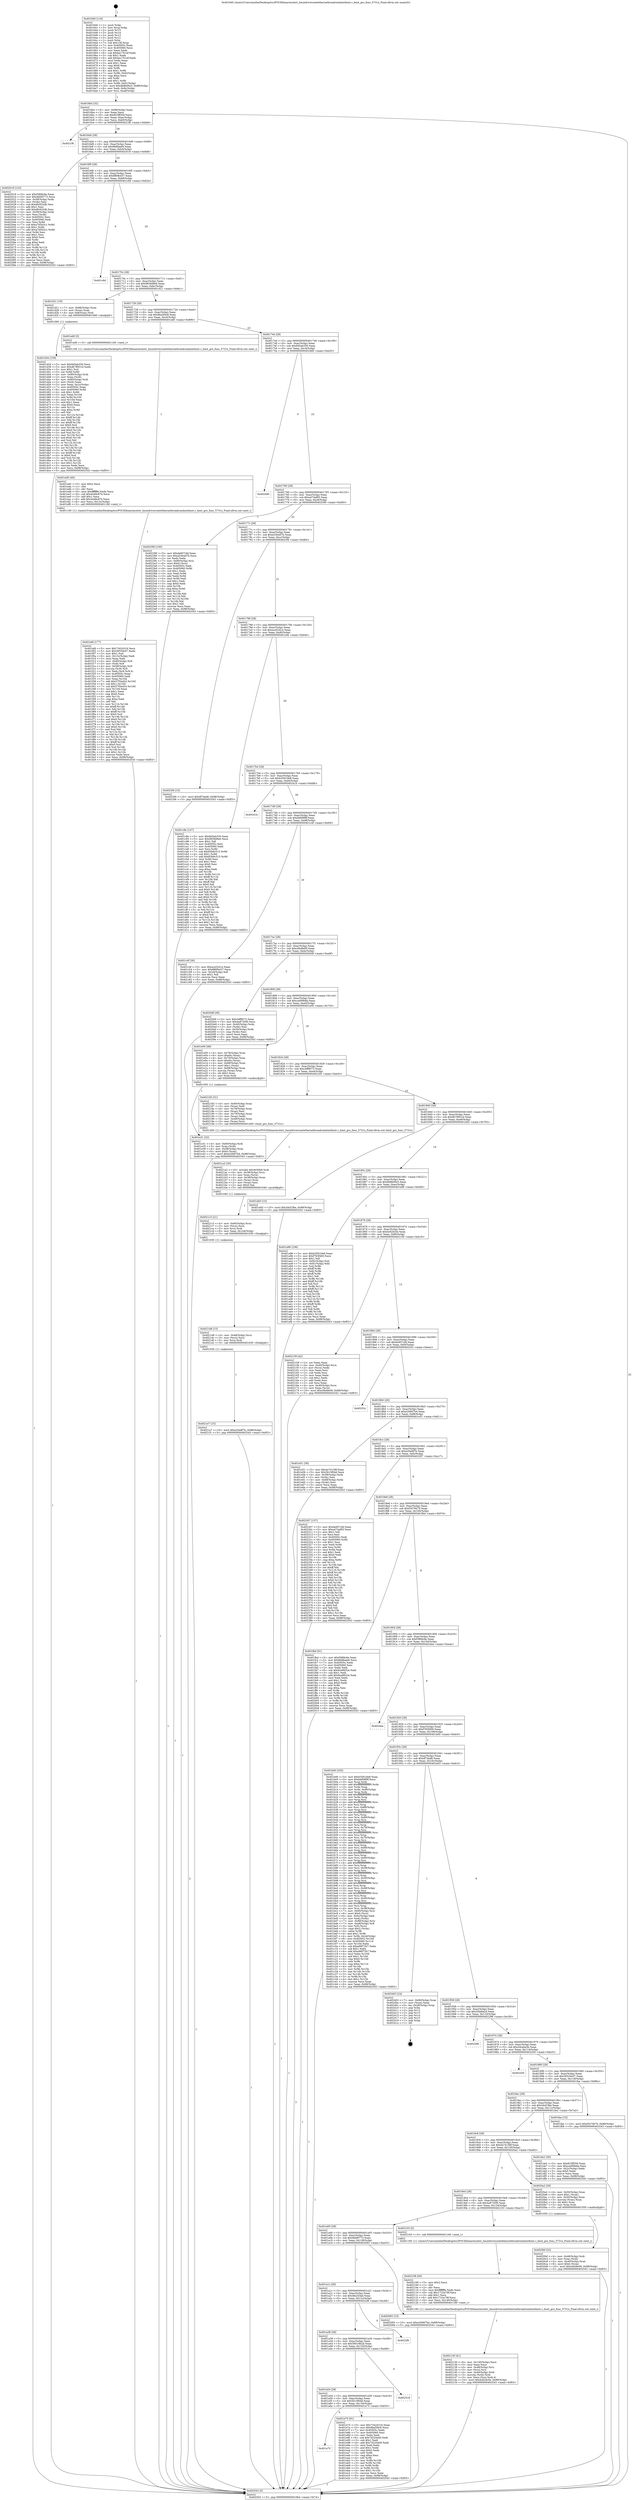 digraph "0x401640" {
  label = "0x401640 (/mnt/c/Users/mathe/Desktop/tcc/POCII/binaries/extr_linuxdriversnetethernetbroadcombnxtbnxt.c_bnxt_gro_func_5731x_Final-ollvm.out::main(0))"
  labelloc = "t"
  node[shape=record]

  Entry [label="",width=0.3,height=0.3,shape=circle,fillcolor=black,style=filled]
  "0x4016b4" [label="{
     0x4016b4 [32]\l
     | [instrs]\l
     &nbsp;&nbsp;0x4016b4 \<+6\>: mov -0x98(%rbp),%eax\l
     &nbsp;&nbsp;0x4016ba \<+2\>: mov %eax,%ecx\l
     &nbsp;&nbsp;0x4016bc \<+6\>: sub $0x823ff359,%ecx\l
     &nbsp;&nbsp;0x4016c2 \<+6\>: mov %eax,-0xac(%rbp)\l
     &nbsp;&nbsp;0x4016c8 \<+6\>: mov %ecx,-0xb0(%rbp)\l
     &nbsp;&nbsp;0x4016ce \<+6\>: je 00000000004021f6 \<main+0xbb6\>\l
  }"]
  "0x4021f6" [label="{
     0x4021f6\l
  }", style=dashed]
  "0x4016d4" [label="{
     0x4016d4 [28]\l
     | [instrs]\l
     &nbsp;&nbsp;0x4016d4 \<+5\>: jmp 00000000004016d9 \<main+0x99\>\l
     &nbsp;&nbsp;0x4016d9 \<+6\>: mov -0xac(%rbp),%eax\l
     &nbsp;&nbsp;0x4016df \<+5\>: sub $0x8b88aef4,%eax\l
     &nbsp;&nbsp;0x4016e4 \<+6\>: mov %eax,-0xb4(%rbp)\l
     &nbsp;&nbsp;0x4016ea \<+6\>: je 0000000000402018 \<main+0x9d8\>\l
  }"]
  Exit [label="",width=0.3,height=0.3,shape=circle,fillcolor=black,style=filled,peripheries=2]
  "0x402018" [label="{
     0x402018 [123]\l
     | [instrs]\l
     &nbsp;&nbsp;0x402018 \<+5\>: mov $0xf38fdc6e,%eax\l
     &nbsp;&nbsp;0x40201d \<+5\>: mov $0x4bbf0773,%ecx\l
     &nbsp;&nbsp;0x402022 \<+4\>: mov -0x58(%rbp),%rdx\l
     &nbsp;&nbsp;0x402026 \<+2\>: mov (%rdx),%esi\l
     &nbsp;&nbsp;0x402028 \<+6\>: sub $0xdfc922db,%esi\l
     &nbsp;&nbsp;0x40202e \<+3\>: add $0x1,%esi\l
     &nbsp;&nbsp;0x402031 \<+6\>: add $0xdfc922db,%esi\l
     &nbsp;&nbsp;0x402037 \<+4\>: mov -0x58(%rbp),%rdx\l
     &nbsp;&nbsp;0x40203b \<+2\>: mov %esi,(%rdx)\l
     &nbsp;&nbsp;0x40203d \<+7\>: mov 0x40505c,%esi\l
     &nbsp;&nbsp;0x402044 \<+7\>: mov 0x405060,%edi\l
     &nbsp;&nbsp;0x40204b \<+3\>: mov %esi,%r8d\l
     &nbsp;&nbsp;0x40204e \<+7\>: sub $0xa7d5b3c1,%r8d\l
     &nbsp;&nbsp;0x402055 \<+4\>: sub $0x1,%r8d\l
     &nbsp;&nbsp;0x402059 \<+7\>: add $0xa7d5b3c1,%r8d\l
     &nbsp;&nbsp;0x402060 \<+4\>: imul %r8d,%esi\l
     &nbsp;&nbsp;0x402064 \<+3\>: and $0x1,%esi\l
     &nbsp;&nbsp;0x402067 \<+3\>: cmp $0x0,%esi\l
     &nbsp;&nbsp;0x40206a \<+4\>: sete %r9b\l
     &nbsp;&nbsp;0x40206e \<+3\>: cmp $0xa,%edi\l
     &nbsp;&nbsp;0x402071 \<+4\>: setl %r10b\l
     &nbsp;&nbsp;0x402075 \<+3\>: mov %r9b,%r11b\l
     &nbsp;&nbsp;0x402078 \<+3\>: and %r10b,%r11b\l
     &nbsp;&nbsp;0x40207b \<+3\>: xor %r10b,%r9b\l
     &nbsp;&nbsp;0x40207e \<+3\>: or %r9b,%r11b\l
     &nbsp;&nbsp;0x402081 \<+4\>: test $0x1,%r11b\l
     &nbsp;&nbsp;0x402085 \<+3\>: cmovne %ecx,%eax\l
     &nbsp;&nbsp;0x402088 \<+6\>: mov %eax,-0x98(%rbp)\l
     &nbsp;&nbsp;0x40208e \<+5\>: jmp 0000000000402543 \<main+0xf03\>\l
  }"]
  "0x4016f0" [label="{
     0x4016f0 [28]\l
     | [instrs]\l
     &nbsp;&nbsp;0x4016f0 \<+5\>: jmp 00000000004016f5 \<main+0xb5\>\l
     &nbsp;&nbsp;0x4016f5 \<+6\>: mov -0xac(%rbp),%eax\l
     &nbsp;&nbsp;0x4016fb \<+5\>: sub $0x8f69b437,%eax\l
     &nbsp;&nbsp;0x401700 \<+6\>: mov %eax,-0xb8(%rbp)\l
     &nbsp;&nbsp;0x401706 \<+6\>: je 0000000000401c6d \<main+0x62d\>\l
  }"]
  "0x4021e7" [label="{
     0x4021e7 [15]\l
     | [instrs]\l
     &nbsp;&nbsp;0x4021e7 \<+10\>: movl $0xe20e8f7b,-0x98(%rbp)\l
     &nbsp;&nbsp;0x4021f1 \<+5\>: jmp 0000000000402543 \<main+0xf03\>\l
  }"]
  "0x401c6d" [label="{
     0x401c6d\l
  }", style=dashed]
  "0x40170c" [label="{
     0x40170c [28]\l
     | [instrs]\l
     &nbsp;&nbsp;0x40170c \<+5\>: jmp 0000000000401711 \<main+0xd1\>\l
     &nbsp;&nbsp;0x401711 \<+6\>: mov -0xac(%rbp),%eax\l
     &nbsp;&nbsp;0x401717 \<+5\>: sub $0x9839d9e0,%eax\l
     &nbsp;&nbsp;0x40171c \<+6\>: mov %eax,-0xbc(%rbp)\l
     &nbsp;&nbsp;0x401722 \<+6\>: je 0000000000401d21 \<main+0x6e1\>\l
  }"]
  "0x4021d8" [label="{
     0x4021d8 [15]\l
     | [instrs]\l
     &nbsp;&nbsp;0x4021d8 \<+4\>: mov -0x48(%rbp),%rcx\l
     &nbsp;&nbsp;0x4021dc \<+3\>: mov (%rcx),%rcx\l
     &nbsp;&nbsp;0x4021df \<+3\>: mov %rcx,%rdi\l
     &nbsp;&nbsp;0x4021e2 \<+5\>: call 0000000000401030 \<free@plt\>\l
     | [calls]\l
     &nbsp;&nbsp;0x401030 \{1\} (unknown)\l
  }"]
  "0x401d21" [label="{
     0x401d21 [19]\l
     | [instrs]\l
     &nbsp;&nbsp;0x401d21 \<+7\>: mov -0x88(%rbp),%rax\l
     &nbsp;&nbsp;0x401d28 \<+3\>: mov (%rax),%rax\l
     &nbsp;&nbsp;0x401d2b \<+4\>: mov 0x8(%rax),%rdi\l
     &nbsp;&nbsp;0x401d2f \<+5\>: call 0000000000401060 \<atoi@plt\>\l
     | [calls]\l
     &nbsp;&nbsp;0x401060 \{1\} (unknown)\l
  }"]
  "0x401728" [label="{
     0x401728 [28]\l
     | [instrs]\l
     &nbsp;&nbsp;0x401728 \<+5\>: jmp 000000000040172d \<main+0xed\>\l
     &nbsp;&nbsp;0x40172d \<+6\>: mov -0xac(%rbp),%eax\l
     &nbsp;&nbsp;0x401733 \<+5\>: sub $0x9ba5f4c8,%eax\l
     &nbsp;&nbsp;0x401738 \<+6\>: mov %eax,-0xc0(%rbp)\l
     &nbsp;&nbsp;0x40173e \<+6\>: je 0000000000401ed0 \<main+0x890\>\l
  }"]
  "0x4021c3" [label="{
     0x4021c3 [21]\l
     | [instrs]\l
     &nbsp;&nbsp;0x4021c3 \<+4\>: mov -0x60(%rbp),%rcx\l
     &nbsp;&nbsp;0x4021c7 \<+3\>: mov (%rcx),%rcx\l
     &nbsp;&nbsp;0x4021ca \<+3\>: mov %rcx,%rdi\l
     &nbsp;&nbsp;0x4021cd \<+6\>: mov %eax,-0x144(%rbp)\l
     &nbsp;&nbsp;0x4021d3 \<+5\>: call 0000000000401030 \<free@plt\>\l
     | [calls]\l
     &nbsp;&nbsp;0x401030 \{1\} (unknown)\l
  }"]
  "0x401ed0" [label="{
     0x401ed0 [5]\l
     | [instrs]\l
     &nbsp;&nbsp;0x401ed0 \<+5\>: call 0000000000401160 \<next_i\>\l
     | [calls]\l
     &nbsp;&nbsp;0x401160 \{1\} (/mnt/c/Users/mathe/Desktop/tcc/POCII/binaries/extr_linuxdriversnetethernetbroadcombnxtbnxt.c_bnxt_gro_func_5731x_Final-ollvm.out::next_i)\l
  }"]
  "0x401744" [label="{
     0x401744 [28]\l
     | [instrs]\l
     &nbsp;&nbsp;0x401744 \<+5\>: jmp 0000000000401749 \<main+0x109\>\l
     &nbsp;&nbsp;0x401749 \<+6\>: mov -0xac(%rbp),%eax\l
     &nbsp;&nbsp;0x40174f \<+5\>: sub $0x9d3ab330,%eax\l
     &nbsp;&nbsp;0x401754 \<+6\>: mov %eax,-0xc4(%rbp)\l
     &nbsp;&nbsp;0x40175a \<+6\>: je 0000000000402460 \<main+0xe20\>\l
  }"]
  "0x4021a2" [label="{
     0x4021a2 [33]\l
     | [instrs]\l
     &nbsp;&nbsp;0x4021a2 \<+10\>: movabs $0x4030b6,%rdi\l
     &nbsp;&nbsp;0x4021ac \<+4\>: mov -0x38(%rbp),%rcx\l
     &nbsp;&nbsp;0x4021b0 \<+3\>: mov %rax,(%rcx)\l
     &nbsp;&nbsp;0x4021b3 \<+4\>: mov -0x38(%rbp),%rax\l
     &nbsp;&nbsp;0x4021b7 \<+3\>: mov (%rax),%rax\l
     &nbsp;&nbsp;0x4021ba \<+2\>: mov (%rax),%esi\l
     &nbsp;&nbsp;0x4021bc \<+2\>: mov $0x0,%al\l
     &nbsp;&nbsp;0x4021be \<+5\>: call 0000000000401040 \<printf@plt\>\l
     | [calls]\l
     &nbsp;&nbsp;0x401040 \{1\} (unknown)\l
  }"]
  "0x402460" [label="{
     0x402460\l
  }", style=dashed]
  "0x401760" [label="{
     0x401760 [28]\l
     | [instrs]\l
     &nbsp;&nbsp;0x401760 \<+5\>: jmp 0000000000401765 \<main+0x125\>\l
     &nbsp;&nbsp;0x401765 \<+6\>: mov -0xac(%rbp),%eax\l
     &nbsp;&nbsp;0x40176b \<+5\>: sub $0xa474af05,%eax\l
     &nbsp;&nbsp;0x401770 \<+6\>: mov %eax,-0xc8(%rbp)\l
     &nbsp;&nbsp;0x401776 \<+6\>: je 0000000000402390 \<main+0xd50\>\l
  }"]
  "0x402130" [label="{
     0x402130 [41]\l
     | [instrs]\l
     &nbsp;&nbsp;0x402130 \<+6\>: mov -0x140(%rbp),%ecx\l
     &nbsp;&nbsp;0x402136 \<+3\>: imul %eax,%ecx\l
     &nbsp;&nbsp;0x402139 \<+4\>: mov -0x48(%rbp),%rsi\l
     &nbsp;&nbsp;0x40213d \<+3\>: mov (%rsi),%rsi\l
     &nbsp;&nbsp;0x402140 \<+4\>: mov -0x40(%rbp),%rdi\l
     &nbsp;&nbsp;0x402144 \<+3\>: movslq (%rdi),%rdi\l
     &nbsp;&nbsp;0x402147 \<+3\>: mov %ecx,(%rsi,%rdi,4)\l
     &nbsp;&nbsp;0x40214a \<+10\>: movl $0xdc82dc5e,-0x98(%rbp)\l
     &nbsp;&nbsp;0x402154 \<+5\>: jmp 0000000000402543 \<main+0xf03\>\l
  }"]
  "0x402390" [label="{
     0x402390 [100]\l
     | [instrs]\l
     &nbsp;&nbsp;0x402390 \<+5\>: mov $0xde957cfd,%eax\l
     &nbsp;&nbsp;0x402395 \<+5\>: mov $0xa53b4d7b,%ecx\l
     &nbsp;&nbsp;0x40239a \<+2\>: xor %edx,%edx\l
     &nbsp;&nbsp;0x40239c \<+7\>: mov -0x90(%rbp),%rsi\l
     &nbsp;&nbsp;0x4023a3 \<+6\>: movl $0x0,(%rsi)\l
     &nbsp;&nbsp;0x4023a9 \<+7\>: mov 0x40505c,%edi\l
     &nbsp;&nbsp;0x4023b0 \<+8\>: mov 0x405060,%r8d\l
     &nbsp;&nbsp;0x4023b8 \<+3\>: sub $0x1,%edx\l
     &nbsp;&nbsp;0x4023bb \<+3\>: mov %edi,%r9d\l
     &nbsp;&nbsp;0x4023be \<+3\>: add %edx,%r9d\l
     &nbsp;&nbsp;0x4023c1 \<+4\>: imul %r9d,%edi\l
     &nbsp;&nbsp;0x4023c5 \<+3\>: and $0x1,%edi\l
     &nbsp;&nbsp;0x4023c8 \<+3\>: cmp $0x0,%edi\l
     &nbsp;&nbsp;0x4023cb \<+4\>: sete %r10b\l
     &nbsp;&nbsp;0x4023cf \<+4\>: cmp $0xa,%r8d\l
     &nbsp;&nbsp;0x4023d3 \<+4\>: setl %r11b\l
     &nbsp;&nbsp;0x4023d7 \<+3\>: mov %r10b,%bl\l
     &nbsp;&nbsp;0x4023da \<+3\>: and %r11b,%bl\l
     &nbsp;&nbsp;0x4023dd \<+3\>: xor %r11b,%r10b\l
     &nbsp;&nbsp;0x4023e0 \<+3\>: or %r10b,%bl\l
     &nbsp;&nbsp;0x4023e3 \<+3\>: test $0x1,%bl\l
     &nbsp;&nbsp;0x4023e6 \<+3\>: cmovne %ecx,%eax\l
     &nbsp;&nbsp;0x4023e9 \<+6\>: mov %eax,-0x98(%rbp)\l
     &nbsp;&nbsp;0x4023ef \<+5\>: jmp 0000000000402543 \<main+0xf03\>\l
  }"]
  "0x40177c" [label="{
     0x40177c [28]\l
     | [instrs]\l
     &nbsp;&nbsp;0x40177c \<+5\>: jmp 0000000000401781 \<main+0x141\>\l
     &nbsp;&nbsp;0x401781 \<+6\>: mov -0xac(%rbp),%eax\l
     &nbsp;&nbsp;0x401787 \<+5\>: sub $0xa53b4d7b,%eax\l
     &nbsp;&nbsp;0x40178c \<+6\>: mov %eax,-0xcc(%rbp)\l
     &nbsp;&nbsp;0x401792 \<+6\>: je 00000000004023f4 \<main+0xdb4\>\l
  }"]
  "0x402108" [label="{
     0x402108 [40]\l
     | [instrs]\l
     &nbsp;&nbsp;0x402108 \<+5\>: mov $0x2,%ecx\l
     &nbsp;&nbsp;0x40210d \<+1\>: cltd\l
     &nbsp;&nbsp;0x40210e \<+2\>: idiv %ecx\l
     &nbsp;&nbsp;0x402110 \<+6\>: imul $0xfffffffe,%edx,%ecx\l
     &nbsp;&nbsp;0x402116 \<+6\>: sub $0x1722a79f,%ecx\l
     &nbsp;&nbsp;0x40211c \<+3\>: add $0x1,%ecx\l
     &nbsp;&nbsp;0x40211f \<+6\>: add $0x1722a79f,%ecx\l
     &nbsp;&nbsp;0x402125 \<+6\>: mov %ecx,-0x140(%rbp)\l
     &nbsp;&nbsp;0x40212b \<+5\>: call 0000000000401160 \<next_i\>\l
     | [calls]\l
     &nbsp;&nbsp;0x401160 \{1\} (/mnt/c/Users/mathe/Desktop/tcc/POCII/binaries/extr_linuxdriversnetethernetbroadcombnxtbnxt.c_bnxt_gro_func_5731x_Final-ollvm.out::next_i)\l
  }"]
  "0x4023f4" [label="{
     0x4023f4 [15]\l
     | [instrs]\l
     &nbsp;&nbsp;0x4023f4 \<+10\>: movl $0xdf7dad6,-0x98(%rbp)\l
     &nbsp;&nbsp;0x4023fe \<+5\>: jmp 0000000000402543 \<main+0xf03\>\l
  }"]
  "0x401798" [label="{
     0x401798 [28]\l
     | [instrs]\l
     &nbsp;&nbsp;0x401798 \<+5\>: jmp 000000000040179d \<main+0x15d\>\l
     &nbsp;&nbsp;0x40179d \<+6\>: mov -0xac(%rbp),%eax\l
     &nbsp;&nbsp;0x4017a3 \<+5\>: sub $0xace5241e,%eax\l
     &nbsp;&nbsp;0x4017a8 \<+6\>: mov %eax,-0xd0(%rbp)\l
     &nbsp;&nbsp;0x4017ae \<+6\>: je 0000000000401c8e \<main+0x64e\>\l
  }"]
  "0x4020bf" [label="{
     0x4020bf [32]\l
     | [instrs]\l
     &nbsp;&nbsp;0x4020bf \<+4\>: mov -0x48(%rbp),%rdi\l
     &nbsp;&nbsp;0x4020c3 \<+3\>: mov %rax,(%rdi)\l
     &nbsp;&nbsp;0x4020c6 \<+4\>: mov -0x40(%rbp),%rax\l
     &nbsp;&nbsp;0x4020ca \<+6\>: movl $0x0,(%rax)\l
     &nbsp;&nbsp;0x4020d0 \<+10\>: movl $0xc6b4fe09,-0x98(%rbp)\l
     &nbsp;&nbsp;0x4020da \<+5\>: jmp 0000000000402543 \<main+0xf03\>\l
  }"]
  "0x401c8e" [label="{
     0x401c8e [147]\l
     | [instrs]\l
     &nbsp;&nbsp;0x401c8e \<+5\>: mov $0x9d3ab330,%eax\l
     &nbsp;&nbsp;0x401c93 \<+5\>: mov $0x9839d9e0,%ecx\l
     &nbsp;&nbsp;0x401c98 \<+2\>: mov $0x1,%dl\l
     &nbsp;&nbsp;0x401c9a \<+7\>: mov 0x40505c,%esi\l
     &nbsp;&nbsp;0x401ca1 \<+7\>: mov 0x405060,%edi\l
     &nbsp;&nbsp;0x401ca8 \<+3\>: mov %esi,%r8d\l
     &nbsp;&nbsp;0x401cab \<+7\>: sub $0x83b9c515,%r8d\l
     &nbsp;&nbsp;0x401cb2 \<+4\>: sub $0x1,%r8d\l
     &nbsp;&nbsp;0x401cb6 \<+7\>: add $0x83b9c515,%r8d\l
     &nbsp;&nbsp;0x401cbd \<+4\>: imul %r8d,%esi\l
     &nbsp;&nbsp;0x401cc1 \<+3\>: and $0x1,%esi\l
     &nbsp;&nbsp;0x401cc4 \<+3\>: cmp $0x0,%esi\l
     &nbsp;&nbsp;0x401cc7 \<+4\>: sete %r9b\l
     &nbsp;&nbsp;0x401ccb \<+3\>: cmp $0xa,%edi\l
     &nbsp;&nbsp;0x401cce \<+4\>: setl %r10b\l
     &nbsp;&nbsp;0x401cd2 \<+3\>: mov %r9b,%r11b\l
     &nbsp;&nbsp;0x401cd5 \<+4\>: xor $0xff,%r11b\l
     &nbsp;&nbsp;0x401cd9 \<+3\>: mov %r10b,%bl\l
     &nbsp;&nbsp;0x401cdc \<+3\>: xor $0xff,%bl\l
     &nbsp;&nbsp;0x401cdf \<+3\>: xor $0x0,%dl\l
     &nbsp;&nbsp;0x401ce2 \<+3\>: mov %r11b,%r14b\l
     &nbsp;&nbsp;0x401ce5 \<+4\>: and $0x0,%r14b\l
     &nbsp;&nbsp;0x401ce9 \<+3\>: and %dl,%r9b\l
     &nbsp;&nbsp;0x401cec \<+3\>: mov %bl,%r15b\l
     &nbsp;&nbsp;0x401cef \<+4\>: and $0x0,%r15b\l
     &nbsp;&nbsp;0x401cf3 \<+3\>: and %dl,%r10b\l
     &nbsp;&nbsp;0x401cf6 \<+3\>: or %r9b,%r14b\l
     &nbsp;&nbsp;0x401cf9 \<+3\>: or %r10b,%r15b\l
     &nbsp;&nbsp;0x401cfc \<+3\>: xor %r15b,%r14b\l
     &nbsp;&nbsp;0x401cff \<+3\>: or %bl,%r11b\l
     &nbsp;&nbsp;0x401d02 \<+4\>: xor $0xff,%r11b\l
     &nbsp;&nbsp;0x401d06 \<+3\>: or $0x0,%dl\l
     &nbsp;&nbsp;0x401d09 \<+3\>: and %dl,%r11b\l
     &nbsp;&nbsp;0x401d0c \<+3\>: or %r11b,%r14b\l
     &nbsp;&nbsp;0x401d0f \<+4\>: test $0x1,%r14b\l
     &nbsp;&nbsp;0x401d13 \<+3\>: cmovne %ecx,%eax\l
     &nbsp;&nbsp;0x401d16 \<+6\>: mov %eax,-0x98(%rbp)\l
     &nbsp;&nbsp;0x401d1c \<+5\>: jmp 0000000000402543 \<main+0xf03\>\l
  }"]
  "0x4017b4" [label="{
     0x4017b4 [28]\l
     | [instrs]\l
     &nbsp;&nbsp;0x4017b4 \<+5\>: jmp 00000000004017b9 \<main+0x179\>\l
     &nbsp;&nbsp;0x4017b9 \<+6\>: mov -0xac(%rbp),%eax\l
     &nbsp;&nbsp;0x4017bf \<+5\>: sub $0xb3561bb8,%eax\l
     &nbsp;&nbsp;0x4017c4 \<+6\>: mov %eax,-0xd4(%rbp)\l
     &nbsp;&nbsp;0x4017ca \<+6\>: je 000000000040241b \<main+0xddb\>\l
  }"]
  "0x401efd" [label="{
     0x401efd [177]\l
     | [instrs]\l
     &nbsp;&nbsp;0x401efd \<+5\>: mov $0x73424316,%ecx\l
     &nbsp;&nbsp;0x401f02 \<+5\>: mov $0x3653dc07,%edx\l
     &nbsp;&nbsp;0x401f07 \<+3\>: mov $0x1,%sil\l
     &nbsp;&nbsp;0x401f0a \<+6\>: mov -0x13c(%rbp),%edi\l
     &nbsp;&nbsp;0x401f10 \<+3\>: imul %eax,%edi\l
     &nbsp;&nbsp;0x401f13 \<+4\>: mov -0x60(%rbp),%r8\l
     &nbsp;&nbsp;0x401f17 \<+3\>: mov (%r8),%r8\l
     &nbsp;&nbsp;0x401f1a \<+4\>: mov -0x58(%rbp),%r9\l
     &nbsp;&nbsp;0x401f1e \<+3\>: movslq (%r9),%r9\l
     &nbsp;&nbsp;0x401f21 \<+4\>: mov %edi,(%r8,%r9,4)\l
     &nbsp;&nbsp;0x401f25 \<+7\>: mov 0x40505c,%eax\l
     &nbsp;&nbsp;0x401f2c \<+7\>: mov 0x405060,%edi\l
     &nbsp;&nbsp;0x401f33 \<+3\>: mov %eax,%r10d\l
     &nbsp;&nbsp;0x401f36 \<+7\>: add $0x57f3ed24,%r10d\l
     &nbsp;&nbsp;0x401f3d \<+4\>: sub $0x1,%r10d\l
     &nbsp;&nbsp;0x401f41 \<+7\>: sub $0x57f3ed24,%r10d\l
     &nbsp;&nbsp;0x401f48 \<+4\>: imul %r10d,%eax\l
     &nbsp;&nbsp;0x401f4c \<+3\>: and $0x1,%eax\l
     &nbsp;&nbsp;0x401f4f \<+3\>: cmp $0x0,%eax\l
     &nbsp;&nbsp;0x401f52 \<+4\>: sete %r11b\l
     &nbsp;&nbsp;0x401f56 \<+3\>: cmp $0xa,%edi\l
     &nbsp;&nbsp;0x401f59 \<+3\>: setl %bl\l
     &nbsp;&nbsp;0x401f5c \<+3\>: mov %r11b,%r14b\l
     &nbsp;&nbsp;0x401f5f \<+4\>: xor $0xff,%r14b\l
     &nbsp;&nbsp;0x401f63 \<+3\>: mov %bl,%r15b\l
     &nbsp;&nbsp;0x401f66 \<+4\>: xor $0xff,%r15b\l
     &nbsp;&nbsp;0x401f6a \<+4\>: xor $0x0,%sil\l
     &nbsp;&nbsp;0x401f6e \<+3\>: mov %r14b,%r12b\l
     &nbsp;&nbsp;0x401f71 \<+4\>: and $0x0,%r12b\l
     &nbsp;&nbsp;0x401f75 \<+3\>: and %sil,%r11b\l
     &nbsp;&nbsp;0x401f78 \<+3\>: mov %r15b,%r13b\l
     &nbsp;&nbsp;0x401f7b \<+4\>: and $0x0,%r13b\l
     &nbsp;&nbsp;0x401f7f \<+3\>: and %sil,%bl\l
     &nbsp;&nbsp;0x401f82 \<+3\>: or %r11b,%r12b\l
     &nbsp;&nbsp;0x401f85 \<+3\>: or %bl,%r13b\l
     &nbsp;&nbsp;0x401f88 \<+3\>: xor %r13b,%r12b\l
     &nbsp;&nbsp;0x401f8b \<+3\>: or %r15b,%r14b\l
     &nbsp;&nbsp;0x401f8e \<+4\>: xor $0xff,%r14b\l
     &nbsp;&nbsp;0x401f92 \<+4\>: or $0x0,%sil\l
     &nbsp;&nbsp;0x401f96 \<+3\>: and %sil,%r14b\l
     &nbsp;&nbsp;0x401f99 \<+3\>: or %r14b,%r12b\l
     &nbsp;&nbsp;0x401f9c \<+4\>: test $0x1,%r12b\l
     &nbsp;&nbsp;0x401fa0 \<+3\>: cmovne %edx,%ecx\l
     &nbsp;&nbsp;0x401fa3 \<+6\>: mov %ecx,-0x98(%rbp)\l
     &nbsp;&nbsp;0x401fa9 \<+5\>: jmp 0000000000402543 \<main+0xf03\>\l
  }"]
  "0x40241b" [label="{
     0x40241b\l
  }", style=dashed]
  "0x4017d0" [label="{
     0x4017d0 [28]\l
     | [instrs]\l
     &nbsp;&nbsp;0x4017d0 \<+5\>: jmp 00000000004017d5 \<main+0x195\>\l
     &nbsp;&nbsp;0x4017d5 \<+6\>: mov -0xac(%rbp),%eax\l
     &nbsp;&nbsp;0x4017db \<+5\>: sub $0xbbf08f9f,%eax\l
     &nbsp;&nbsp;0x4017e0 \<+6\>: mov %eax,-0xd8(%rbp)\l
     &nbsp;&nbsp;0x4017e6 \<+6\>: je 0000000000401c4f \<main+0x60f\>\l
  }"]
  "0x401ed5" [label="{
     0x401ed5 [40]\l
     | [instrs]\l
     &nbsp;&nbsp;0x401ed5 \<+5\>: mov $0x2,%ecx\l
     &nbsp;&nbsp;0x401eda \<+1\>: cltd\l
     &nbsp;&nbsp;0x401edb \<+2\>: idiv %ecx\l
     &nbsp;&nbsp;0x401edd \<+6\>: imul $0xfffffffe,%edx,%ecx\l
     &nbsp;&nbsp;0x401ee3 \<+6\>: sub $0x4448c87b,%ecx\l
     &nbsp;&nbsp;0x401ee9 \<+3\>: add $0x1,%ecx\l
     &nbsp;&nbsp;0x401eec \<+6\>: add $0x4448c87b,%ecx\l
     &nbsp;&nbsp;0x401ef2 \<+6\>: mov %ecx,-0x13c(%rbp)\l
     &nbsp;&nbsp;0x401ef8 \<+5\>: call 0000000000401160 \<next_i\>\l
     | [calls]\l
     &nbsp;&nbsp;0x401160 \{1\} (/mnt/c/Users/mathe/Desktop/tcc/POCII/binaries/extr_linuxdriversnetethernetbroadcombnxtbnxt.c_bnxt_gro_func_5731x_Final-ollvm.out::next_i)\l
  }"]
  "0x401c4f" [label="{
     0x401c4f [30]\l
     | [instrs]\l
     &nbsp;&nbsp;0x401c4f \<+5\>: mov $0xace5241e,%eax\l
     &nbsp;&nbsp;0x401c54 \<+5\>: mov $0x8f69b437,%ecx\l
     &nbsp;&nbsp;0x401c59 \<+3\>: mov -0x2d(%rbp),%dl\l
     &nbsp;&nbsp;0x401c5c \<+3\>: test $0x1,%dl\l
     &nbsp;&nbsp;0x401c5f \<+3\>: cmovne %ecx,%eax\l
     &nbsp;&nbsp;0x401c62 \<+6\>: mov %eax,-0x98(%rbp)\l
     &nbsp;&nbsp;0x401c68 \<+5\>: jmp 0000000000402543 \<main+0xf03\>\l
  }"]
  "0x4017ec" [label="{
     0x4017ec [28]\l
     | [instrs]\l
     &nbsp;&nbsp;0x4017ec \<+5\>: jmp 00000000004017f1 \<main+0x1b1\>\l
     &nbsp;&nbsp;0x4017f1 \<+6\>: mov -0xac(%rbp),%eax\l
     &nbsp;&nbsp;0x4017f7 \<+5\>: sub $0xc6b4fe09,%eax\l
     &nbsp;&nbsp;0x4017fc \<+6\>: mov %eax,-0xdc(%rbp)\l
     &nbsp;&nbsp;0x401802 \<+6\>: je 00000000004020df \<main+0xa9f\>\l
  }"]
  "0x401a70" [label="{
     0x401a70\l
  }", style=dashed]
  "0x4020df" [label="{
     0x4020df [36]\l
     | [instrs]\l
     &nbsp;&nbsp;0x4020df \<+5\>: mov $0xcbff9073,%eax\l
     &nbsp;&nbsp;0x4020e4 \<+5\>: mov $0x4a872f36,%ecx\l
     &nbsp;&nbsp;0x4020e9 \<+4\>: mov -0x40(%rbp),%rdx\l
     &nbsp;&nbsp;0x4020ed \<+2\>: mov (%rdx),%esi\l
     &nbsp;&nbsp;0x4020ef \<+4\>: mov -0x50(%rbp),%rdx\l
     &nbsp;&nbsp;0x4020f3 \<+2\>: cmp (%rdx),%esi\l
     &nbsp;&nbsp;0x4020f5 \<+3\>: cmovl %ecx,%eax\l
     &nbsp;&nbsp;0x4020f8 \<+6\>: mov %eax,-0x98(%rbp)\l
     &nbsp;&nbsp;0x4020fe \<+5\>: jmp 0000000000402543 \<main+0xf03\>\l
  }"]
  "0x401808" [label="{
     0x401808 [28]\l
     | [instrs]\l
     &nbsp;&nbsp;0x401808 \<+5\>: jmp 000000000040180d \<main+0x1cd\>\l
     &nbsp;&nbsp;0x40180d \<+6\>: mov -0xac(%rbp),%eax\l
     &nbsp;&nbsp;0x401813 \<+5\>: sub $0xcad09b8a,%eax\l
     &nbsp;&nbsp;0x401818 \<+6\>: mov %eax,-0xe0(%rbp)\l
     &nbsp;&nbsp;0x40181e \<+6\>: je 0000000000401e00 \<main+0x7c0\>\l
  }"]
  "0x401e75" [label="{
     0x401e75 [91]\l
     | [instrs]\l
     &nbsp;&nbsp;0x401e75 \<+5\>: mov $0x73424316,%eax\l
     &nbsp;&nbsp;0x401e7a \<+5\>: mov $0x9ba5f4c8,%ecx\l
     &nbsp;&nbsp;0x401e7f \<+7\>: mov 0x40505c,%edx\l
     &nbsp;&nbsp;0x401e86 \<+7\>: mov 0x405060,%esi\l
     &nbsp;&nbsp;0x401e8d \<+2\>: mov %edx,%edi\l
     &nbsp;&nbsp;0x401e8f \<+6\>: sub $0x7d220a00,%edi\l
     &nbsp;&nbsp;0x401e95 \<+3\>: sub $0x1,%edi\l
     &nbsp;&nbsp;0x401e98 \<+6\>: add $0x7d220a00,%edi\l
     &nbsp;&nbsp;0x401e9e \<+3\>: imul %edi,%edx\l
     &nbsp;&nbsp;0x401ea1 \<+3\>: and $0x1,%edx\l
     &nbsp;&nbsp;0x401ea4 \<+3\>: cmp $0x0,%edx\l
     &nbsp;&nbsp;0x401ea7 \<+4\>: sete %r8b\l
     &nbsp;&nbsp;0x401eab \<+3\>: cmp $0xa,%esi\l
     &nbsp;&nbsp;0x401eae \<+4\>: setl %r9b\l
     &nbsp;&nbsp;0x401eb2 \<+3\>: mov %r8b,%r10b\l
     &nbsp;&nbsp;0x401eb5 \<+3\>: and %r9b,%r10b\l
     &nbsp;&nbsp;0x401eb8 \<+3\>: xor %r9b,%r8b\l
     &nbsp;&nbsp;0x401ebb \<+3\>: or %r8b,%r10b\l
     &nbsp;&nbsp;0x401ebe \<+4\>: test $0x1,%r10b\l
     &nbsp;&nbsp;0x401ec2 \<+3\>: cmovne %ecx,%eax\l
     &nbsp;&nbsp;0x401ec5 \<+6\>: mov %eax,-0x98(%rbp)\l
     &nbsp;&nbsp;0x401ecb \<+5\>: jmp 0000000000402543 \<main+0xf03\>\l
  }"]
  "0x401e00" [label="{
     0x401e00 [49]\l
     | [instrs]\l
     &nbsp;&nbsp;0x401e00 \<+4\>: mov -0x78(%rbp),%rax\l
     &nbsp;&nbsp;0x401e04 \<+6\>: movl $0x64,(%rax)\l
     &nbsp;&nbsp;0x401e0a \<+4\>: mov -0x70(%rbp),%rax\l
     &nbsp;&nbsp;0x401e0e \<+6\>: movl $0x64,(%rax)\l
     &nbsp;&nbsp;0x401e14 \<+4\>: mov -0x68(%rbp),%rax\l
     &nbsp;&nbsp;0x401e18 \<+6\>: movl $0x1,(%rax)\l
     &nbsp;&nbsp;0x401e1e \<+4\>: mov -0x68(%rbp),%rax\l
     &nbsp;&nbsp;0x401e22 \<+3\>: movslq (%rax),%rax\l
     &nbsp;&nbsp;0x401e25 \<+4\>: shl $0x2,%rax\l
     &nbsp;&nbsp;0x401e29 \<+3\>: mov %rax,%rdi\l
     &nbsp;&nbsp;0x401e2c \<+5\>: call 0000000000401050 \<malloc@plt\>\l
     | [calls]\l
     &nbsp;&nbsp;0x401050 \{1\} (unknown)\l
  }"]
  "0x401824" [label="{
     0x401824 [28]\l
     | [instrs]\l
     &nbsp;&nbsp;0x401824 \<+5\>: jmp 0000000000401829 \<main+0x1e9\>\l
     &nbsp;&nbsp;0x401829 \<+6\>: mov -0xac(%rbp),%eax\l
     &nbsp;&nbsp;0x40182f \<+5\>: sub $0xcbff9073,%eax\l
     &nbsp;&nbsp;0x401834 \<+6\>: mov %eax,-0xe4(%rbp)\l
     &nbsp;&nbsp;0x40183a \<+6\>: je 0000000000402183 \<main+0xb43\>\l
  }"]
  "0x401a54" [label="{
     0x401a54 [28]\l
     | [instrs]\l
     &nbsp;&nbsp;0x401a54 \<+5\>: jmp 0000000000401a59 \<main+0x419\>\l
     &nbsp;&nbsp;0x401a59 \<+6\>: mov -0xac(%rbp),%eax\l
     &nbsp;&nbsp;0x401a5f \<+5\>: sub $0x5b15f04d,%eax\l
     &nbsp;&nbsp;0x401a64 \<+6\>: mov %eax,-0x134(%rbp)\l
     &nbsp;&nbsp;0x401a6a \<+6\>: je 0000000000401e75 \<main+0x835\>\l
  }"]
  "0x402183" [label="{
     0x402183 [31]\l
     | [instrs]\l
     &nbsp;&nbsp;0x402183 \<+4\>: mov -0x60(%rbp),%rax\l
     &nbsp;&nbsp;0x402187 \<+3\>: mov (%rax),%rdi\l
     &nbsp;&nbsp;0x40218a \<+4\>: mov -0x78(%rbp),%rax\l
     &nbsp;&nbsp;0x40218e \<+2\>: mov (%rax),%esi\l
     &nbsp;&nbsp;0x402190 \<+4\>: mov -0x70(%rbp),%rax\l
     &nbsp;&nbsp;0x402194 \<+2\>: mov (%rax),%edx\l
     &nbsp;&nbsp;0x402196 \<+4\>: mov -0x48(%rbp),%rax\l
     &nbsp;&nbsp;0x40219a \<+3\>: mov (%rax),%rcx\l
     &nbsp;&nbsp;0x40219d \<+5\>: call 0000000000401400 \<bnxt_gro_func_5731x\>\l
     | [calls]\l
     &nbsp;&nbsp;0x401400 \{1\} (/mnt/c/Users/mathe/Desktop/tcc/POCII/binaries/extr_linuxdriversnetethernetbroadcombnxtbnxt.c_bnxt_gro_func_5731x_Final-ollvm.out::bnxt_gro_func_5731x)\l
  }"]
  "0x401840" [label="{
     0x401840 [28]\l
     | [instrs]\l
     &nbsp;&nbsp;0x401840 \<+5\>: jmp 0000000000401845 \<main+0x205\>\l
     &nbsp;&nbsp;0x401845 \<+6\>: mov -0xac(%rbp),%eax\l
     &nbsp;&nbsp;0x40184b \<+5\>: sub $0xdb78931d,%eax\l
     &nbsp;&nbsp;0x401850 \<+6\>: mov %eax,-0xe8(%rbp)\l
     &nbsp;&nbsp;0x401856 \<+6\>: je 0000000000401dd3 \<main+0x793\>\l
  }"]
  "0x402518" [label="{
     0x402518\l
  }", style=dashed]
  "0x401dd3" [label="{
     0x401dd3 [15]\l
     | [instrs]\l
     &nbsp;&nbsp;0x401dd3 \<+10\>: movl $0x3dcf1fbe,-0x98(%rbp)\l
     &nbsp;&nbsp;0x401ddd \<+5\>: jmp 0000000000402543 \<main+0xf03\>\l
  }"]
  "0x40185c" [label="{
     0x40185c [28]\l
     | [instrs]\l
     &nbsp;&nbsp;0x40185c \<+5\>: jmp 0000000000401861 \<main+0x221\>\l
     &nbsp;&nbsp;0x401861 \<+6\>: mov -0xac(%rbp),%eax\l
     &nbsp;&nbsp;0x401867 \<+5\>: sub $0xdb8b00e3,%eax\l
     &nbsp;&nbsp;0x40186c \<+6\>: mov %eax,-0xec(%rbp)\l
     &nbsp;&nbsp;0x401872 \<+6\>: je 0000000000401a96 \<main+0x456\>\l
  }"]
  "0x401a38" [label="{
     0x401a38 [28]\l
     | [instrs]\l
     &nbsp;&nbsp;0x401a38 \<+5\>: jmp 0000000000401a3d \<main+0x3fd\>\l
     &nbsp;&nbsp;0x401a3d \<+6\>: mov -0xac(%rbp),%eax\l
     &nbsp;&nbsp;0x401a43 \<+5\>: sub $0x56019b2d,%eax\l
     &nbsp;&nbsp;0x401a48 \<+6\>: mov %eax,-0x130(%rbp)\l
     &nbsp;&nbsp;0x401a4e \<+6\>: je 0000000000402518 \<main+0xed8\>\l
  }"]
  "0x401a96" [label="{
     0x401a96 [106]\l
     | [instrs]\l
     &nbsp;&nbsp;0x401a96 \<+5\>: mov $0xb3561bb8,%eax\l
     &nbsp;&nbsp;0x401a9b \<+5\>: mov $0xf783f400,%ecx\l
     &nbsp;&nbsp;0x401aa0 \<+2\>: mov $0x1,%dl\l
     &nbsp;&nbsp;0x401aa2 \<+7\>: mov -0x92(%rbp),%sil\l
     &nbsp;&nbsp;0x401aa9 \<+7\>: mov -0x91(%rbp),%dil\l
     &nbsp;&nbsp;0x401ab0 \<+3\>: mov %sil,%r8b\l
     &nbsp;&nbsp;0x401ab3 \<+4\>: xor $0xff,%r8b\l
     &nbsp;&nbsp;0x401ab7 \<+3\>: mov %dil,%r9b\l
     &nbsp;&nbsp;0x401aba \<+4\>: xor $0xff,%r9b\l
     &nbsp;&nbsp;0x401abe \<+3\>: xor $0x1,%dl\l
     &nbsp;&nbsp;0x401ac1 \<+3\>: mov %r8b,%r10b\l
     &nbsp;&nbsp;0x401ac4 \<+4\>: and $0xff,%r10b\l
     &nbsp;&nbsp;0x401ac8 \<+3\>: and %dl,%sil\l
     &nbsp;&nbsp;0x401acb \<+3\>: mov %r9b,%r11b\l
     &nbsp;&nbsp;0x401ace \<+4\>: and $0xff,%r11b\l
     &nbsp;&nbsp;0x401ad2 \<+3\>: and %dl,%dil\l
     &nbsp;&nbsp;0x401ad5 \<+3\>: or %sil,%r10b\l
     &nbsp;&nbsp;0x401ad8 \<+3\>: or %dil,%r11b\l
     &nbsp;&nbsp;0x401adb \<+3\>: xor %r11b,%r10b\l
     &nbsp;&nbsp;0x401ade \<+3\>: or %r9b,%r8b\l
     &nbsp;&nbsp;0x401ae1 \<+4\>: xor $0xff,%r8b\l
     &nbsp;&nbsp;0x401ae5 \<+3\>: or $0x1,%dl\l
     &nbsp;&nbsp;0x401ae8 \<+3\>: and %dl,%r8b\l
     &nbsp;&nbsp;0x401aeb \<+3\>: or %r8b,%r10b\l
     &nbsp;&nbsp;0x401aee \<+4\>: test $0x1,%r10b\l
     &nbsp;&nbsp;0x401af2 \<+3\>: cmovne %ecx,%eax\l
     &nbsp;&nbsp;0x401af5 \<+6\>: mov %eax,-0x98(%rbp)\l
     &nbsp;&nbsp;0x401afb \<+5\>: jmp 0000000000402543 \<main+0xf03\>\l
  }"]
  "0x401878" [label="{
     0x401878 [28]\l
     | [instrs]\l
     &nbsp;&nbsp;0x401878 \<+5\>: jmp 000000000040187d \<main+0x23d\>\l
     &nbsp;&nbsp;0x40187d \<+6\>: mov -0xac(%rbp),%eax\l
     &nbsp;&nbsp;0x401883 \<+5\>: sub $0xdc82dc5e,%eax\l
     &nbsp;&nbsp;0x401888 \<+6\>: mov %eax,-0xf0(%rbp)\l
     &nbsp;&nbsp;0x40188e \<+6\>: je 0000000000402159 \<main+0xb19\>\l
  }"]
  "0x402543" [label="{
     0x402543 [5]\l
     | [instrs]\l
     &nbsp;&nbsp;0x402543 \<+5\>: jmp 00000000004016b4 \<main+0x74\>\l
  }"]
  "0x401640" [label="{
     0x401640 [116]\l
     | [instrs]\l
     &nbsp;&nbsp;0x401640 \<+1\>: push %rbp\l
     &nbsp;&nbsp;0x401641 \<+3\>: mov %rsp,%rbp\l
     &nbsp;&nbsp;0x401644 \<+2\>: push %r15\l
     &nbsp;&nbsp;0x401646 \<+2\>: push %r14\l
     &nbsp;&nbsp;0x401648 \<+2\>: push %r13\l
     &nbsp;&nbsp;0x40164a \<+2\>: push %r12\l
     &nbsp;&nbsp;0x40164c \<+1\>: push %rbx\l
     &nbsp;&nbsp;0x40164d \<+7\>: sub $0x138,%rsp\l
     &nbsp;&nbsp;0x401654 \<+7\>: mov 0x40505c,%eax\l
     &nbsp;&nbsp;0x40165b \<+7\>: mov 0x405060,%ecx\l
     &nbsp;&nbsp;0x401662 \<+2\>: mov %eax,%edx\l
     &nbsp;&nbsp;0x401664 \<+6\>: sub $0xba17b1ef,%edx\l
     &nbsp;&nbsp;0x40166a \<+3\>: sub $0x1,%edx\l
     &nbsp;&nbsp;0x40166d \<+6\>: add $0xba17b1ef,%edx\l
     &nbsp;&nbsp;0x401673 \<+3\>: imul %edx,%eax\l
     &nbsp;&nbsp;0x401676 \<+3\>: and $0x1,%eax\l
     &nbsp;&nbsp;0x401679 \<+3\>: cmp $0x0,%eax\l
     &nbsp;&nbsp;0x40167c \<+4\>: sete %r8b\l
     &nbsp;&nbsp;0x401680 \<+4\>: and $0x1,%r8b\l
     &nbsp;&nbsp;0x401684 \<+7\>: mov %r8b,-0x92(%rbp)\l
     &nbsp;&nbsp;0x40168b \<+3\>: cmp $0xa,%ecx\l
     &nbsp;&nbsp;0x40168e \<+4\>: setl %r8b\l
     &nbsp;&nbsp;0x401692 \<+4\>: and $0x1,%r8b\l
     &nbsp;&nbsp;0x401696 \<+7\>: mov %r8b,-0x91(%rbp)\l
     &nbsp;&nbsp;0x40169d \<+10\>: movl $0xdb8b00e3,-0x98(%rbp)\l
     &nbsp;&nbsp;0x4016a7 \<+6\>: mov %edi,-0x9c(%rbp)\l
     &nbsp;&nbsp;0x4016ad \<+7\>: mov %rsi,-0xa8(%rbp)\l
  }"]
  "0x4022f8" [label="{
     0x4022f8\l
  }", style=dashed]
  "0x402159" [label="{
     0x402159 [42]\l
     | [instrs]\l
     &nbsp;&nbsp;0x402159 \<+2\>: xor %eax,%eax\l
     &nbsp;&nbsp;0x40215b \<+4\>: mov -0x40(%rbp),%rcx\l
     &nbsp;&nbsp;0x40215f \<+2\>: mov (%rcx),%edx\l
     &nbsp;&nbsp;0x402161 \<+2\>: mov %eax,%esi\l
     &nbsp;&nbsp;0x402163 \<+2\>: sub %edx,%esi\l
     &nbsp;&nbsp;0x402165 \<+2\>: mov %eax,%edx\l
     &nbsp;&nbsp;0x402167 \<+3\>: sub $0x1,%edx\l
     &nbsp;&nbsp;0x40216a \<+2\>: add %edx,%esi\l
     &nbsp;&nbsp;0x40216c \<+2\>: sub %esi,%eax\l
     &nbsp;&nbsp;0x40216e \<+4\>: mov -0x40(%rbp),%rcx\l
     &nbsp;&nbsp;0x402172 \<+2\>: mov %eax,(%rcx)\l
     &nbsp;&nbsp;0x402174 \<+10\>: movl $0xc6b4fe09,-0x98(%rbp)\l
     &nbsp;&nbsp;0x40217e \<+5\>: jmp 0000000000402543 \<main+0xf03\>\l
  }"]
  "0x401894" [label="{
     0x401894 [28]\l
     | [instrs]\l
     &nbsp;&nbsp;0x401894 \<+5\>: jmp 0000000000401899 \<main+0x259\>\l
     &nbsp;&nbsp;0x401899 \<+6\>: mov -0xac(%rbp),%eax\l
     &nbsp;&nbsp;0x40189f \<+5\>: sub $0xde957cfd,%eax\l
     &nbsp;&nbsp;0x4018a4 \<+6\>: mov %eax,-0xf4(%rbp)\l
     &nbsp;&nbsp;0x4018aa \<+6\>: je 000000000040252c \<main+0xeec\>\l
  }"]
  "0x401a1c" [label="{
     0x401a1c [28]\l
     | [instrs]\l
     &nbsp;&nbsp;0x401a1c \<+5\>: jmp 0000000000401a21 \<main+0x3e1\>\l
     &nbsp;&nbsp;0x401a21 \<+6\>: mov -0xac(%rbp),%eax\l
     &nbsp;&nbsp;0x401a27 \<+5\>: sub $0x4fe243ad,%eax\l
     &nbsp;&nbsp;0x401a2c \<+6\>: mov %eax,-0x12c(%rbp)\l
     &nbsp;&nbsp;0x401a32 \<+6\>: je 00000000004022f8 \<main+0xcb8\>\l
  }"]
  "0x40252c" [label="{
     0x40252c\l
  }", style=dashed]
  "0x4018b0" [label="{
     0x4018b0 [28]\l
     | [instrs]\l
     &nbsp;&nbsp;0x4018b0 \<+5\>: jmp 00000000004018b5 \<main+0x275\>\l
     &nbsp;&nbsp;0x4018b5 \<+6\>: mov -0xac(%rbp),%eax\l
     &nbsp;&nbsp;0x4018bb \<+5\>: sub $0xe20667b4,%eax\l
     &nbsp;&nbsp;0x4018c0 \<+6\>: mov %eax,-0xf8(%rbp)\l
     &nbsp;&nbsp;0x4018c6 \<+6\>: je 0000000000401e51 \<main+0x811\>\l
  }"]
  "0x402093" [label="{
     0x402093 [15]\l
     | [instrs]\l
     &nbsp;&nbsp;0x402093 \<+10\>: movl $0xe20667b4,-0x98(%rbp)\l
     &nbsp;&nbsp;0x40209d \<+5\>: jmp 0000000000402543 \<main+0xf03\>\l
  }"]
  "0x401e51" [label="{
     0x401e51 [36]\l
     | [instrs]\l
     &nbsp;&nbsp;0x401e51 \<+5\>: mov $0x4a74158f,%eax\l
     &nbsp;&nbsp;0x401e56 \<+5\>: mov $0x5b15f04d,%ecx\l
     &nbsp;&nbsp;0x401e5b \<+4\>: mov -0x58(%rbp),%rdx\l
     &nbsp;&nbsp;0x401e5f \<+2\>: mov (%rdx),%esi\l
     &nbsp;&nbsp;0x401e61 \<+4\>: mov -0x68(%rbp),%rdx\l
     &nbsp;&nbsp;0x401e65 \<+2\>: cmp (%rdx),%esi\l
     &nbsp;&nbsp;0x401e67 \<+3\>: cmovl %ecx,%eax\l
     &nbsp;&nbsp;0x401e6a \<+6\>: mov %eax,-0x98(%rbp)\l
     &nbsp;&nbsp;0x401e70 \<+5\>: jmp 0000000000402543 \<main+0xf03\>\l
  }"]
  "0x4018cc" [label="{
     0x4018cc [28]\l
     | [instrs]\l
     &nbsp;&nbsp;0x4018cc \<+5\>: jmp 00000000004018d1 \<main+0x291\>\l
     &nbsp;&nbsp;0x4018d1 \<+6\>: mov -0xac(%rbp),%eax\l
     &nbsp;&nbsp;0x4018d7 \<+5\>: sub $0xe20e8f7b,%eax\l
     &nbsp;&nbsp;0x4018dc \<+6\>: mov %eax,-0xfc(%rbp)\l
     &nbsp;&nbsp;0x4018e2 \<+6\>: je 0000000000402307 \<main+0xcc7\>\l
  }"]
  "0x401a00" [label="{
     0x401a00 [28]\l
     | [instrs]\l
     &nbsp;&nbsp;0x401a00 \<+5\>: jmp 0000000000401a05 \<main+0x3c5\>\l
     &nbsp;&nbsp;0x401a05 \<+6\>: mov -0xac(%rbp),%eax\l
     &nbsp;&nbsp;0x401a0b \<+5\>: sub $0x4bbf0773,%eax\l
     &nbsp;&nbsp;0x401a10 \<+6\>: mov %eax,-0x128(%rbp)\l
     &nbsp;&nbsp;0x401a16 \<+6\>: je 0000000000402093 \<main+0xa53\>\l
  }"]
  "0x402307" [label="{
     0x402307 [137]\l
     | [instrs]\l
     &nbsp;&nbsp;0x402307 \<+5\>: mov $0xde957cfd,%eax\l
     &nbsp;&nbsp;0x40230c \<+5\>: mov $0xa474af05,%ecx\l
     &nbsp;&nbsp;0x402311 \<+2\>: mov $0x1,%dl\l
     &nbsp;&nbsp;0x402313 \<+2\>: xor %esi,%esi\l
     &nbsp;&nbsp;0x402315 \<+7\>: mov 0x40505c,%edi\l
     &nbsp;&nbsp;0x40231c \<+8\>: mov 0x405060,%r8d\l
     &nbsp;&nbsp;0x402324 \<+3\>: sub $0x1,%esi\l
     &nbsp;&nbsp;0x402327 \<+3\>: mov %edi,%r9d\l
     &nbsp;&nbsp;0x40232a \<+3\>: add %esi,%r9d\l
     &nbsp;&nbsp;0x40232d \<+4\>: imul %r9d,%edi\l
     &nbsp;&nbsp;0x402331 \<+3\>: and $0x1,%edi\l
     &nbsp;&nbsp;0x402334 \<+3\>: cmp $0x0,%edi\l
     &nbsp;&nbsp;0x402337 \<+4\>: sete %r10b\l
     &nbsp;&nbsp;0x40233b \<+4\>: cmp $0xa,%r8d\l
     &nbsp;&nbsp;0x40233f \<+4\>: setl %r11b\l
     &nbsp;&nbsp;0x402343 \<+3\>: mov %r10b,%bl\l
     &nbsp;&nbsp;0x402346 \<+3\>: xor $0xff,%bl\l
     &nbsp;&nbsp;0x402349 \<+3\>: mov %r11b,%r14b\l
     &nbsp;&nbsp;0x40234c \<+4\>: xor $0xff,%r14b\l
     &nbsp;&nbsp;0x402350 \<+3\>: xor $0x0,%dl\l
     &nbsp;&nbsp;0x402353 \<+3\>: mov %bl,%r15b\l
     &nbsp;&nbsp;0x402356 \<+4\>: and $0x0,%r15b\l
     &nbsp;&nbsp;0x40235a \<+3\>: and %dl,%r10b\l
     &nbsp;&nbsp;0x40235d \<+3\>: mov %r14b,%r12b\l
     &nbsp;&nbsp;0x402360 \<+4\>: and $0x0,%r12b\l
     &nbsp;&nbsp;0x402364 \<+3\>: and %dl,%r11b\l
     &nbsp;&nbsp;0x402367 \<+3\>: or %r10b,%r15b\l
     &nbsp;&nbsp;0x40236a \<+3\>: or %r11b,%r12b\l
     &nbsp;&nbsp;0x40236d \<+3\>: xor %r12b,%r15b\l
     &nbsp;&nbsp;0x402370 \<+3\>: or %r14b,%bl\l
     &nbsp;&nbsp;0x402373 \<+3\>: xor $0xff,%bl\l
     &nbsp;&nbsp;0x402376 \<+3\>: or $0x0,%dl\l
     &nbsp;&nbsp;0x402379 \<+2\>: and %dl,%bl\l
     &nbsp;&nbsp;0x40237b \<+3\>: or %bl,%r15b\l
     &nbsp;&nbsp;0x40237e \<+4\>: test $0x1,%r15b\l
     &nbsp;&nbsp;0x402382 \<+3\>: cmovne %ecx,%eax\l
     &nbsp;&nbsp;0x402385 \<+6\>: mov %eax,-0x98(%rbp)\l
     &nbsp;&nbsp;0x40238b \<+5\>: jmp 0000000000402543 \<main+0xf03\>\l
  }"]
  "0x4018e8" [label="{
     0x4018e8 [28]\l
     | [instrs]\l
     &nbsp;&nbsp;0x4018e8 \<+5\>: jmp 00000000004018ed \<main+0x2ad\>\l
     &nbsp;&nbsp;0x4018ed \<+6\>: mov -0xac(%rbp),%eax\l
     &nbsp;&nbsp;0x4018f3 \<+5\>: sub $0xf3470b70,%eax\l
     &nbsp;&nbsp;0x4018f8 \<+6\>: mov %eax,-0x100(%rbp)\l
     &nbsp;&nbsp;0x4018fe \<+6\>: je 0000000000401fbd \<main+0x97d\>\l
  }"]
  "0x402103" [label="{
     0x402103 [5]\l
     | [instrs]\l
     &nbsp;&nbsp;0x402103 \<+5\>: call 0000000000401160 \<next_i\>\l
     | [calls]\l
     &nbsp;&nbsp;0x401160 \{1\} (/mnt/c/Users/mathe/Desktop/tcc/POCII/binaries/extr_linuxdriversnetethernetbroadcombnxtbnxt.c_bnxt_gro_func_5731x_Final-ollvm.out::next_i)\l
  }"]
  "0x401fbd" [label="{
     0x401fbd [91]\l
     | [instrs]\l
     &nbsp;&nbsp;0x401fbd \<+5\>: mov $0xf38fdc6e,%eax\l
     &nbsp;&nbsp;0x401fc2 \<+5\>: mov $0x8b88aef4,%ecx\l
     &nbsp;&nbsp;0x401fc7 \<+7\>: mov 0x40505c,%edx\l
     &nbsp;&nbsp;0x401fce \<+7\>: mov 0x405060,%esi\l
     &nbsp;&nbsp;0x401fd5 \<+2\>: mov %edx,%edi\l
     &nbsp;&nbsp;0x401fd7 \<+6\>: sub $0x9ce8832e,%edi\l
     &nbsp;&nbsp;0x401fdd \<+3\>: sub $0x1,%edi\l
     &nbsp;&nbsp;0x401fe0 \<+6\>: add $0x9ce8832e,%edi\l
     &nbsp;&nbsp;0x401fe6 \<+3\>: imul %edi,%edx\l
     &nbsp;&nbsp;0x401fe9 \<+3\>: and $0x1,%edx\l
     &nbsp;&nbsp;0x401fec \<+3\>: cmp $0x0,%edx\l
     &nbsp;&nbsp;0x401fef \<+4\>: sete %r8b\l
     &nbsp;&nbsp;0x401ff3 \<+3\>: cmp $0xa,%esi\l
     &nbsp;&nbsp;0x401ff6 \<+4\>: setl %r9b\l
     &nbsp;&nbsp;0x401ffa \<+3\>: mov %r8b,%r10b\l
     &nbsp;&nbsp;0x401ffd \<+3\>: and %r9b,%r10b\l
     &nbsp;&nbsp;0x402000 \<+3\>: xor %r9b,%r8b\l
     &nbsp;&nbsp;0x402003 \<+3\>: or %r8b,%r10b\l
     &nbsp;&nbsp;0x402006 \<+4\>: test $0x1,%r10b\l
     &nbsp;&nbsp;0x40200a \<+3\>: cmovne %ecx,%eax\l
     &nbsp;&nbsp;0x40200d \<+6\>: mov %eax,-0x98(%rbp)\l
     &nbsp;&nbsp;0x402013 \<+5\>: jmp 0000000000402543 \<main+0xf03\>\l
  }"]
  "0x401904" [label="{
     0x401904 [28]\l
     | [instrs]\l
     &nbsp;&nbsp;0x401904 \<+5\>: jmp 0000000000401909 \<main+0x2c9\>\l
     &nbsp;&nbsp;0x401909 \<+6\>: mov -0xac(%rbp),%eax\l
     &nbsp;&nbsp;0x40190f \<+5\>: sub $0xf38fdc6e,%eax\l
     &nbsp;&nbsp;0x401914 \<+6\>: mov %eax,-0x104(%rbp)\l
     &nbsp;&nbsp;0x40191a \<+6\>: je 00000000004024ee \<main+0xeae\>\l
  }"]
  "0x4019e4" [label="{
     0x4019e4 [28]\l
     | [instrs]\l
     &nbsp;&nbsp;0x4019e4 \<+5\>: jmp 00000000004019e9 \<main+0x3a9\>\l
     &nbsp;&nbsp;0x4019e9 \<+6\>: mov -0xac(%rbp),%eax\l
     &nbsp;&nbsp;0x4019ef \<+5\>: sub $0x4a872f36,%eax\l
     &nbsp;&nbsp;0x4019f4 \<+6\>: mov %eax,-0x124(%rbp)\l
     &nbsp;&nbsp;0x4019fa \<+6\>: je 0000000000402103 \<main+0xac3\>\l
  }"]
  "0x4024ee" [label="{
     0x4024ee\l
  }", style=dashed]
  "0x401920" [label="{
     0x401920 [28]\l
     | [instrs]\l
     &nbsp;&nbsp;0x401920 \<+5\>: jmp 0000000000401925 \<main+0x2e5\>\l
     &nbsp;&nbsp;0x401925 \<+6\>: mov -0xac(%rbp),%eax\l
     &nbsp;&nbsp;0x40192b \<+5\>: sub $0xf783f400,%eax\l
     &nbsp;&nbsp;0x401930 \<+6\>: mov %eax,-0x108(%rbp)\l
     &nbsp;&nbsp;0x401936 \<+6\>: je 0000000000401b00 \<main+0x4c0\>\l
  }"]
  "0x4020a2" [label="{
     0x4020a2 [29]\l
     | [instrs]\l
     &nbsp;&nbsp;0x4020a2 \<+4\>: mov -0x50(%rbp),%rax\l
     &nbsp;&nbsp;0x4020a6 \<+6\>: movl $0x1,(%rax)\l
     &nbsp;&nbsp;0x4020ac \<+4\>: mov -0x50(%rbp),%rax\l
     &nbsp;&nbsp;0x4020b0 \<+3\>: movslq (%rax),%rax\l
     &nbsp;&nbsp;0x4020b3 \<+4\>: shl $0x2,%rax\l
     &nbsp;&nbsp;0x4020b7 \<+3\>: mov %rax,%rdi\l
     &nbsp;&nbsp;0x4020ba \<+5\>: call 0000000000401050 \<malloc@plt\>\l
     | [calls]\l
     &nbsp;&nbsp;0x401050 \{1\} (unknown)\l
  }"]
  "0x401b00" [label="{
     0x401b00 [335]\l
     | [instrs]\l
     &nbsp;&nbsp;0x401b00 \<+5\>: mov $0xb3561bb8,%eax\l
     &nbsp;&nbsp;0x401b05 \<+5\>: mov $0xbbf08f9f,%ecx\l
     &nbsp;&nbsp;0x401b0a \<+3\>: mov %rsp,%rdx\l
     &nbsp;&nbsp;0x401b0d \<+4\>: add $0xfffffffffffffff0,%rdx\l
     &nbsp;&nbsp;0x401b11 \<+3\>: mov %rdx,%rsp\l
     &nbsp;&nbsp;0x401b14 \<+7\>: mov %rdx,-0x90(%rbp)\l
     &nbsp;&nbsp;0x401b1b \<+3\>: mov %rsp,%rdx\l
     &nbsp;&nbsp;0x401b1e \<+4\>: add $0xfffffffffffffff0,%rdx\l
     &nbsp;&nbsp;0x401b22 \<+3\>: mov %rdx,%rsp\l
     &nbsp;&nbsp;0x401b25 \<+3\>: mov %rsp,%rsi\l
     &nbsp;&nbsp;0x401b28 \<+4\>: add $0xfffffffffffffff0,%rsi\l
     &nbsp;&nbsp;0x401b2c \<+3\>: mov %rsi,%rsp\l
     &nbsp;&nbsp;0x401b2f \<+7\>: mov %rsi,-0x88(%rbp)\l
     &nbsp;&nbsp;0x401b36 \<+3\>: mov %rsp,%rsi\l
     &nbsp;&nbsp;0x401b39 \<+4\>: add $0xfffffffffffffff0,%rsi\l
     &nbsp;&nbsp;0x401b3d \<+3\>: mov %rsi,%rsp\l
     &nbsp;&nbsp;0x401b40 \<+4\>: mov %rsi,-0x80(%rbp)\l
     &nbsp;&nbsp;0x401b44 \<+3\>: mov %rsp,%rsi\l
     &nbsp;&nbsp;0x401b47 \<+4\>: add $0xfffffffffffffff0,%rsi\l
     &nbsp;&nbsp;0x401b4b \<+3\>: mov %rsi,%rsp\l
     &nbsp;&nbsp;0x401b4e \<+4\>: mov %rsi,-0x78(%rbp)\l
     &nbsp;&nbsp;0x401b52 \<+3\>: mov %rsp,%rsi\l
     &nbsp;&nbsp;0x401b55 \<+4\>: add $0xfffffffffffffff0,%rsi\l
     &nbsp;&nbsp;0x401b59 \<+3\>: mov %rsi,%rsp\l
     &nbsp;&nbsp;0x401b5c \<+4\>: mov %rsi,-0x70(%rbp)\l
     &nbsp;&nbsp;0x401b60 \<+3\>: mov %rsp,%rsi\l
     &nbsp;&nbsp;0x401b63 \<+4\>: add $0xfffffffffffffff0,%rsi\l
     &nbsp;&nbsp;0x401b67 \<+3\>: mov %rsi,%rsp\l
     &nbsp;&nbsp;0x401b6a \<+4\>: mov %rsi,-0x68(%rbp)\l
     &nbsp;&nbsp;0x401b6e \<+3\>: mov %rsp,%rsi\l
     &nbsp;&nbsp;0x401b71 \<+4\>: add $0xfffffffffffffff0,%rsi\l
     &nbsp;&nbsp;0x401b75 \<+3\>: mov %rsi,%rsp\l
     &nbsp;&nbsp;0x401b78 \<+4\>: mov %rsi,-0x60(%rbp)\l
     &nbsp;&nbsp;0x401b7c \<+3\>: mov %rsp,%rsi\l
     &nbsp;&nbsp;0x401b7f \<+4\>: add $0xfffffffffffffff0,%rsi\l
     &nbsp;&nbsp;0x401b83 \<+3\>: mov %rsi,%rsp\l
     &nbsp;&nbsp;0x401b86 \<+4\>: mov %rsi,-0x58(%rbp)\l
     &nbsp;&nbsp;0x401b8a \<+3\>: mov %rsp,%rsi\l
     &nbsp;&nbsp;0x401b8d \<+4\>: add $0xfffffffffffffff0,%rsi\l
     &nbsp;&nbsp;0x401b91 \<+3\>: mov %rsi,%rsp\l
     &nbsp;&nbsp;0x401b94 \<+4\>: mov %rsi,-0x50(%rbp)\l
     &nbsp;&nbsp;0x401b98 \<+3\>: mov %rsp,%rsi\l
     &nbsp;&nbsp;0x401b9b \<+4\>: add $0xfffffffffffffff0,%rsi\l
     &nbsp;&nbsp;0x401b9f \<+3\>: mov %rsi,%rsp\l
     &nbsp;&nbsp;0x401ba2 \<+4\>: mov %rsi,-0x48(%rbp)\l
     &nbsp;&nbsp;0x401ba6 \<+3\>: mov %rsp,%rsi\l
     &nbsp;&nbsp;0x401ba9 \<+4\>: add $0xfffffffffffffff0,%rsi\l
     &nbsp;&nbsp;0x401bad \<+3\>: mov %rsi,%rsp\l
     &nbsp;&nbsp;0x401bb0 \<+4\>: mov %rsi,-0x40(%rbp)\l
     &nbsp;&nbsp;0x401bb4 \<+3\>: mov %rsp,%rsi\l
     &nbsp;&nbsp;0x401bb7 \<+4\>: add $0xfffffffffffffff0,%rsi\l
     &nbsp;&nbsp;0x401bbb \<+3\>: mov %rsi,%rsp\l
     &nbsp;&nbsp;0x401bbe \<+4\>: mov %rsi,-0x38(%rbp)\l
     &nbsp;&nbsp;0x401bc2 \<+7\>: mov -0x90(%rbp),%rsi\l
     &nbsp;&nbsp;0x401bc9 \<+6\>: movl $0x0,(%rsi)\l
     &nbsp;&nbsp;0x401bcf \<+6\>: mov -0x9c(%rbp),%edi\l
     &nbsp;&nbsp;0x401bd5 \<+2\>: mov %edi,(%rdx)\l
     &nbsp;&nbsp;0x401bd7 \<+7\>: mov -0x88(%rbp),%rsi\l
     &nbsp;&nbsp;0x401bde \<+7\>: mov -0xa8(%rbp),%r8\l
     &nbsp;&nbsp;0x401be5 \<+3\>: mov %r8,(%rsi)\l
     &nbsp;&nbsp;0x401be8 \<+3\>: cmpl $0x2,(%rdx)\l
     &nbsp;&nbsp;0x401beb \<+4\>: setne %r9b\l
     &nbsp;&nbsp;0x401bef \<+4\>: and $0x1,%r9b\l
     &nbsp;&nbsp;0x401bf3 \<+4\>: mov %r9b,-0x2d(%rbp)\l
     &nbsp;&nbsp;0x401bf7 \<+8\>: mov 0x40505c,%r10d\l
     &nbsp;&nbsp;0x401bff \<+8\>: mov 0x405060,%r11d\l
     &nbsp;&nbsp;0x401c07 \<+3\>: mov %r10d,%ebx\l
     &nbsp;&nbsp;0x401c0a \<+6\>: sub $0xa96f72b7,%ebx\l
     &nbsp;&nbsp;0x401c10 \<+3\>: sub $0x1,%ebx\l
     &nbsp;&nbsp;0x401c13 \<+6\>: add $0xa96f72b7,%ebx\l
     &nbsp;&nbsp;0x401c19 \<+4\>: imul %ebx,%r10d\l
     &nbsp;&nbsp;0x401c1d \<+4\>: and $0x1,%r10d\l
     &nbsp;&nbsp;0x401c21 \<+4\>: cmp $0x0,%r10d\l
     &nbsp;&nbsp;0x401c25 \<+4\>: sete %r9b\l
     &nbsp;&nbsp;0x401c29 \<+4\>: cmp $0xa,%r11d\l
     &nbsp;&nbsp;0x401c2d \<+4\>: setl %r14b\l
     &nbsp;&nbsp;0x401c31 \<+3\>: mov %r9b,%r15b\l
     &nbsp;&nbsp;0x401c34 \<+3\>: and %r14b,%r15b\l
     &nbsp;&nbsp;0x401c37 \<+3\>: xor %r14b,%r9b\l
     &nbsp;&nbsp;0x401c3a \<+3\>: or %r9b,%r15b\l
     &nbsp;&nbsp;0x401c3d \<+4\>: test $0x1,%r15b\l
     &nbsp;&nbsp;0x401c41 \<+3\>: cmovne %ecx,%eax\l
     &nbsp;&nbsp;0x401c44 \<+6\>: mov %eax,-0x98(%rbp)\l
     &nbsp;&nbsp;0x401c4a \<+5\>: jmp 0000000000402543 \<main+0xf03\>\l
  }"]
  "0x40193c" [label="{
     0x40193c [28]\l
     | [instrs]\l
     &nbsp;&nbsp;0x40193c \<+5\>: jmp 0000000000401941 \<main+0x301\>\l
     &nbsp;&nbsp;0x401941 \<+6\>: mov -0xac(%rbp),%eax\l
     &nbsp;&nbsp;0x401947 \<+5\>: sub $0xdf7dad6,%eax\l
     &nbsp;&nbsp;0x40194c \<+6\>: mov %eax,-0x10c(%rbp)\l
     &nbsp;&nbsp;0x401952 \<+6\>: je 0000000000402403 \<main+0xdc3\>\l
  }"]
  "0x401e31" [label="{
     0x401e31 [32]\l
     | [instrs]\l
     &nbsp;&nbsp;0x401e31 \<+4\>: mov -0x60(%rbp),%rdi\l
     &nbsp;&nbsp;0x401e35 \<+3\>: mov %rax,(%rdi)\l
     &nbsp;&nbsp;0x401e38 \<+4\>: mov -0x58(%rbp),%rax\l
     &nbsp;&nbsp;0x401e3c \<+6\>: movl $0x0,(%rax)\l
     &nbsp;&nbsp;0x401e42 \<+10\>: movl $0xe20667b4,-0x98(%rbp)\l
     &nbsp;&nbsp;0x401e4c \<+5\>: jmp 0000000000402543 \<main+0xf03\>\l
  }"]
  "0x401d34" [label="{
     0x401d34 [159]\l
     | [instrs]\l
     &nbsp;&nbsp;0x401d34 \<+5\>: mov $0x9d3ab330,%ecx\l
     &nbsp;&nbsp;0x401d39 \<+5\>: mov $0xdb78931d,%edx\l
     &nbsp;&nbsp;0x401d3e \<+3\>: mov $0x1,%sil\l
     &nbsp;&nbsp;0x401d41 \<+3\>: xor %r8d,%r8d\l
     &nbsp;&nbsp;0x401d44 \<+4\>: mov -0x80(%rbp),%rdi\l
     &nbsp;&nbsp;0x401d48 \<+2\>: mov %eax,(%rdi)\l
     &nbsp;&nbsp;0x401d4a \<+4\>: mov -0x80(%rbp),%rdi\l
     &nbsp;&nbsp;0x401d4e \<+2\>: mov (%rdi),%eax\l
     &nbsp;&nbsp;0x401d50 \<+3\>: mov %eax,-0x2c(%rbp)\l
     &nbsp;&nbsp;0x401d53 \<+7\>: mov 0x40505c,%eax\l
     &nbsp;&nbsp;0x401d5a \<+8\>: mov 0x405060,%r9d\l
     &nbsp;&nbsp;0x401d62 \<+4\>: sub $0x1,%r8d\l
     &nbsp;&nbsp;0x401d66 \<+3\>: mov %eax,%r10d\l
     &nbsp;&nbsp;0x401d69 \<+3\>: add %r8d,%r10d\l
     &nbsp;&nbsp;0x401d6c \<+4\>: imul %r10d,%eax\l
     &nbsp;&nbsp;0x401d70 \<+3\>: and $0x1,%eax\l
     &nbsp;&nbsp;0x401d73 \<+3\>: cmp $0x0,%eax\l
     &nbsp;&nbsp;0x401d76 \<+4\>: sete %r11b\l
     &nbsp;&nbsp;0x401d7a \<+4\>: cmp $0xa,%r9d\l
     &nbsp;&nbsp;0x401d7e \<+3\>: setl %bl\l
     &nbsp;&nbsp;0x401d81 \<+3\>: mov %r11b,%r14b\l
     &nbsp;&nbsp;0x401d84 \<+4\>: xor $0xff,%r14b\l
     &nbsp;&nbsp;0x401d88 \<+3\>: mov %bl,%r15b\l
     &nbsp;&nbsp;0x401d8b \<+4\>: xor $0xff,%r15b\l
     &nbsp;&nbsp;0x401d8f \<+4\>: xor $0x0,%sil\l
     &nbsp;&nbsp;0x401d93 \<+3\>: mov %r14b,%r12b\l
     &nbsp;&nbsp;0x401d96 \<+4\>: and $0x0,%r12b\l
     &nbsp;&nbsp;0x401d9a \<+3\>: and %sil,%r11b\l
     &nbsp;&nbsp;0x401d9d \<+3\>: mov %r15b,%r13b\l
     &nbsp;&nbsp;0x401da0 \<+4\>: and $0x0,%r13b\l
     &nbsp;&nbsp;0x401da4 \<+3\>: and %sil,%bl\l
     &nbsp;&nbsp;0x401da7 \<+3\>: or %r11b,%r12b\l
     &nbsp;&nbsp;0x401daa \<+3\>: or %bl,%r13b\l
     &nbsp;&nbsp;0x401dad \<+3\>: xor %r13b,%r12b\l
     &nbsp;&nbsp;0x401db0 \<+3\>: or %r15b,%r14b\l
     &nbsp;&nbsp;0x401db3 \<+4\>: xor $0xff,%r14b\l
     &nbsp;&nbsp;0x401db7 \<+4\>: or $0x0,%sil\l
     &nbsp;&nbsp;0x401dbb \<+3\>: and %sil,%r14b\l
     &nbsp;&nbsp;0x401dbe \<+3\>: or %r14b,%r12b\l
     &nbsp;&nbsp;0x401dc1 \<+4\>: test $0x1,%r12b\l
     &nbsp;&nbsp;0x401dc5 \<+3\>: cmovne %edx,%ecx\l
     &nbsp;&nbsp;0x401dc8 \<+6\>: mov %ecx,-0x98(%rbp)\l
     &nbsp;&nbsp;0x401dce \<+5\>: jmp 0000000000402543 \<main+0xf03\>\l
  }"]
  "0x4019c8" [label="{
     0x4019c8 [28]\l
     | [instrs]\l
     &nbsp;&nbsp;0x4019c8 \<+5\>: jmp 00000000004019cd \<main+0x38d\>\l
     &nbsp;&nbsp;0x4019cd \<+6\>: mov -0xac(%rbp),%eax\l
     &nbsp;&nbsp;0x4019d3 \<+5\>: sub $0x4a74158f,%eax\l
     &nbsp;&nbsp;0x4019d8 \<+6\>: mov %eax,-0x120(%rbp)\l
     &nbsp;&nbsp;0x4019de \<+6\>: je 00000000004020a2 \<main+0xa62\>\l
  }"]
  "0x402403" [label="{
     0x402403 [24]\l
     | [instrs]\l
     &nbsp;&nbsp;0x402403 \<+7\>: mov -0x90(%rbp),%rax\l
     &nbsp;&nbsp;0x40240a \<+2\>: mov (%rax),%eax\l
     &nbsp;&nbsp;0x40240c \<+4\>: lea -0x28(%rbp),%rsp\l
     &nbsp;&nbsp;0x402410 \<+1\>: pop %rbx\l
     &nbsp;&nbsp;0x402411 \<+2\>: pop %r12\l
     &nbsp;&nbsp;0x402413 \<+2\>: pop %r13\l
     &nbsp;&nbsp;0x402415 \<+2\>: pop %r14\l
     &nbsp;&nbsp;0x402417 \<+2\>: pop %r15\l
     &nbsp;&nbsp;0x402419 \<+1\>: pop %rbp\l
     &nbsp;&nbsp;0x40241a \<+1\>: ret\l
  }"]
  "0x401958" [label="{
     0x401958 [28]\l
     | [instrs]\l
     &nbsp;&nbsp;0x401958 \<+5\>: jmp 000000000040195d \<main+0x31d\>\l
     &nbsp;&nbsp;0x40195d \<+6\>: mov -0xac(%rbp),%eax\l
     &nbsp;&nbsp;0x401963 \<+5\>: sub $0x20bfda2d,%eax\l
     &nbsp;&nbsp;0x401968 \<+6\>: mov %eax,-0x110(%rbp)\l
     &nbsp;&nbsp;0x40196e \<+6\>: je 0000000000402298 \<main+0xc58\>\l
  }"]
  "0x401de2" [label="{
     0x401de2 [30]\l
     | [instrs]\l
     &nbsp;&nbsp;0x401de2 \<+5\>: mov $0x823ff359,%eax\l
     &nbsp;&nbsp;0x401de7 \<+5\>: mov $0xcad09b8a,%ecx\l
     &nbsp;&nbsp;0x401dec \<+3\>: mov -0x2c(%rbp),%edx\l
     &nbsp;&nbsp;0x401def \<+3\>: cmp $0x0,%edx\l
     &nbsp;&nbsp;0x401df2 \<+3\>: cmove %ecx,%eax\l
     &nbsp;&nbsp;0x401df5 \<+6\>: mov %eax,-0x98(%rbp)\l
     &nbsp;&nbsp;0x401dfb \<+5\>: jmp 0000000000402543 \<main+0xf03\>\l
  }"]
  "0x402298" [label="{
     0x402298\l
  }", style=dashed]
  "0x401974" [label="{
     0x401974 [28]\l
     | [instrs]\l
     &nbsp;&nbsp;0x401974 \<+5\>: jmp 0000000000401979 \<main+0x339\>\l
     &nbsp;&nbsp;0x401979 \<+6\>: mov -0xac(%rbp),%eax\l
     &nbsp;&nbsp;0x40197f \<+5\>: sub $0x2dceba3b,%eax\l
     &nbsp;&nbsp;0x401984 \<+6\>: mov %eax,-0x114(%rbp)\l
     &nbsp;&nbsp;0x40198a \<+6\>: je 0000000000402205 \<main+0xbc5\>\l
  }"]
  "0x4019ac" [label="{
     0x4019ac [28]\l
     | [instrs]\l
     &nbsp;&nbsp;0x4019ac \<+5\>: jmp 00000000004019b1 \<main+0x371\>\l
     &nbsp;&nbsp;0x4019b1 \<+6\>: mov -0xac(%rbp),%eax\l
     &nbsp;&nbsp;0x4019b7 \<+5\>: sub $0x3dcf1fbe,%eax\l
     &nbsp;&nbsp;0x4019bc \<+6\>: mov %eax,-0x11c(%rbp)\l
     &nbsp;&nbsp;0x4019c2 \<+6\>: je 0000000000401de2 \<main+0x7a2\>\l
  }"]
  "0x402205" [label="{
     0x402205\l
  }", style=dashed]
  "0x401990" [label="{
     0x401990 [28]\l
     | [instrs]\l
     &nbsp;&nbsp;0x401990 \<+5\>: jmp 0000000000401995 \<main+0x355\>\l
     &nbsp;&nbsp;0x401995 \<+6\>: mov -0xac(%rbp),%eax\l
     &nbsp;&nbsp;0x40199b \<+5\>: sub $0x3653dc07,%eax\l
     &nbsp;&nbsp;0x4019a0 \<+6\>: mov %eax,-0x118(%rbp)\l
     &nbsp;&nbsp;0x4019a6 \<+6\>: je 0000000000401fae \<main+0x96e\>\l
  }"]
  "0x401fae" [label="{
     0x401fae [15]\l
     | [instrs]\l
     &nbsp;&nbsp;0x401fae \<+10\>: movl $0xf3470b70,-0x98(%rbp)\l
     &nbsp;&nbsp;0x401fb8 \<+5\>: jmp 0000000000402543 \<main+0xf03\>\l
  }"]
  Entry -> "0x401640" [label=" 1"]
  "0x4016b4" -> "0x4021f6" [label=" 0"]
  "0x4016b4" -> "0x4016d4" [label=" 26"]
  "0x402403" -> Exit [label=" 1"]
  "0x4016d4" -> "0x402018" [label=" 1"]
  "0x4016d4" -> "0x4016f0" [label=" 25"]
  "0x4023f4" -> "0x402543" [label=" 1"]
  "0x4016f0" -> "0x401c6d" [label=" 0"]
  "0x4016f0" -> "0x40170c" [label=" 25"]
  "0x402390" -> "0x402543" [label=" 1"]
  "0x40170c" -> "0x401d21" [label=" 1"]
  "0x40170c" -> "0x401728" [label=" 24"]
  "0x402307" -> "0x402543" [label=" 1"]
  "0x401728" -> "0x401ed0" [label=" 1"]
  "0x401728" -> "0x401744" [label=" 23"]
  "0x4021e7" -> "0x402543" [label=" 1"]
  "0x401744" -> "0x402460" [label=" 0"]
  "0x401744" -> "0x401760" [label=" 23"]
  "0x4021d8" -> "0x4021e7" [label=" 1"]
  "0x401760" -> "0x402390" [label=" 1"]
  "0x401760" -> "0x40177c" [label=" 22"]
  "0x4021c3" -> "0x4021d8" [label=" 1"]
  "0x40177c" -> "0x4023f4" [label=" 1"]
  "0x40177c" -> "0x401798" [label=" 21"]
  "0x4021a2" -> "0x4021c3" [label=" 1"]
  "0x401798" -> "0x401c8e" [label=" 1"]
  "0x401798" -> "0x4017b4" [label=" 20"]
  "0x402183" -> "0x4021a2" [label=" 1"]
  "0x4017b4" -> "0x40241b" [label=" 0"]
  "0x4017b4" -> "0x4017d0" [label=" 20"]
  "0x402159" -> "0x402543" [label=" 1"]
  "0x4017d0" -> "0x401c4f" [label=" 1"]
  "0x4017d0" -> "0x4017ec" [label=" 19"]
  "0x402130" -> "0x402543" [label=" 1"]
  "0x4017ec" -> "0x4020df" [label=" 2"]
  "0x4017ec" -> "0x401808" [label=" 17"]
  "0x402108" -> "0x402130" [label=" 1"]
  "0x401808" -> "0x401e00" [label=" 1"]
  "0x401808" -> "0x401824" [label=" 16"]
  "0x402103" -> "0x402108" [label=" 1"]
  "0x401824" -> "0x402183" [label=" 1"]
  "0x401824" -> "0x401840" [label=" 15"]
  "0x4020bf" -> "0x402543" [label=" 1"]
  "0x401840" -> "0x401dd3" [label=" 1"]
  "0x401840" -> "0x40185c" [label=" 14"]
  "0x4020a2" -> "0x4020bf" [label=" 1"]
  "0x40185c" -> "0x401a96" [label=" 1"]
  "0x40185c" -> "0x401878" [label=" 13"]
  "0x401a96" -> "0x402543" [label=" 1"]
  "0x401640" -> "0x4016b4" [label=" 1"]
  "0x402543" -> "0x4016b4" [label=" 25"]
  "0x402018" -> "0x402543" [label=" 1"]
  "0x401878" -> "0x402159" [label=" 1"]
  "0x401878" -> "0x401894" [label=" 12"]
  "0x401fbd" -> "0x402543" [label=" 1"]
  "0x401894" -> "0x40252c" [label=" 0"]
  "0x401894" -> "0x4018b0" [label=" 12"]
  "0x401efd" -> "0x402543" [label=" 1"]
  "0x4018b0" -> "0x401e51" [label=" 2"]
  "0x4018b0" -> "0x4018cc" [label=" 10"]
  "0x401ed5" -> "0x401efd" [label=" 1"]
  "0x4018cc" -> "0x402307" [label=" 1"]
  "0x4018cc" -> "0x4018e8" [label=" 9"]
  "0x401e75" -> "0x402543" [label=" 1"]
  "0x4018e8" -> "0x401fbd" [label=" 1"]
  "0x4018e8" -> "0x401904" [label=" 8"]
  "0x401a54" -> "0x401a70" [label=" 0"]
  "0x401904" -> "0x4024ee" [label=" 0"]
  "0x401904" -> "0x401920" [label=" 8"]
  "0x4020df" -> "0x402543" [label=" 2"]
  "0x401920" -> "0x401b00" [label=" 1"]
  "0x401920" -> "0x40193c" [label=" 7"]
  "0x401a38" -> "0x401a54" [label=" 1"]
  "0x401b00" -> "0x402543" [label=" 1"]
  "0x401c4f" -> "0x402543" [label=" 1"]
  "0x401c8e" -> "0x402543" [label=" 1"]
  "0x401d21" -> "0x401d34" [label=" 1"]
  "0x401d34" -> "0x402543" [label=" 1"]
  "0x401dd3" -> "0x402543" [label=" 1"]
  "0x402093" -> "0x402543" [label=" 1"]
  "0x40193c" -> "0x402403" [label=" 1"]
  "0x40193c" -> "0x401958" [label=" 6"]
  "0x401a1c" -> "0x401a38" [label=" 1"]
  "0x401958" -> "0x402298" [label=" 0"]
  "0x401958" -> "0x401974" [label=" 6"]
  "0x401a1c" -> "0x4022f8" [label=" 0"]
  "0x401974" -> "0x402205" [label=" 0"]
  "0x401974" -> "0x401990" [label=" 6"]
  "0x401a00" -> "0x401a1c" [label=" 1"]
  "0x401990" -> "0x401fae" [label=" 1"]
  "0x401990" -> "0x4019ac" [label=" 5"]
  "0x401fae" -> "0x402543" [label=" 1"]
  "0x4019ac" -> "0x401de2" [label=" 1"]
  "0x4019ac" -> "0x4019c8" [label=" 4"]
  "0x401de2" -> "0x402543" [label=" 1"]
  "0x401e00" -> "0x401e31" [label=" 1"]
  "0x401e31" -> "0x402543" [label=" 1"]
  "0x401e51" -> "0x402543" [label=" 2"]
  "0x401a38" -> "0x402518" [label=" 0"]
  "0x4019c8" -> "0x4020a2" [label=" 1"]
  "0x4019c8" -> "0x4019e4" [label=" 3"]
  "0x401a54" -> "0x401e75" [label=" 1"]
  "0x4019e4" -> "0x402103" [label=" 1"]
  "0x4019e4" -> "0x401a00" [label=" 2"]
  "0x401ed0" -> "0x401ed5" [label=" 1"]
  "0x401a00" -> "0x402093" [label=" 1"]
}
